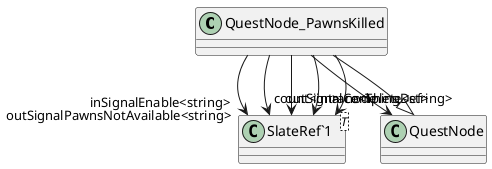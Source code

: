 @startuml
class QuestNode_PawnsKilled {
}
class "SlateRef`1"<T> {
}
QuestNode <|-- QuestNode_PawnsKilled
QuestNode_PawnsKilled --> "inSignalEnable<string>" "SlateRef`1"
QuestNode_PawnsKilled --> "outSignalComplete<string>" "SlateRef`1"
QuestNode_PawnsKilled --> "outSignalPawnsNotAvailable<string>" "SlateRef`1"
QuestNode_PawnsKilled --> "race<ThingDef>" "SlateRef`1"
QuestNode_PawnsKilled --> "count<int>" "SlateRef`1"
QuestNode_PawnsKilled --> "node" QuestNode
@enduml
